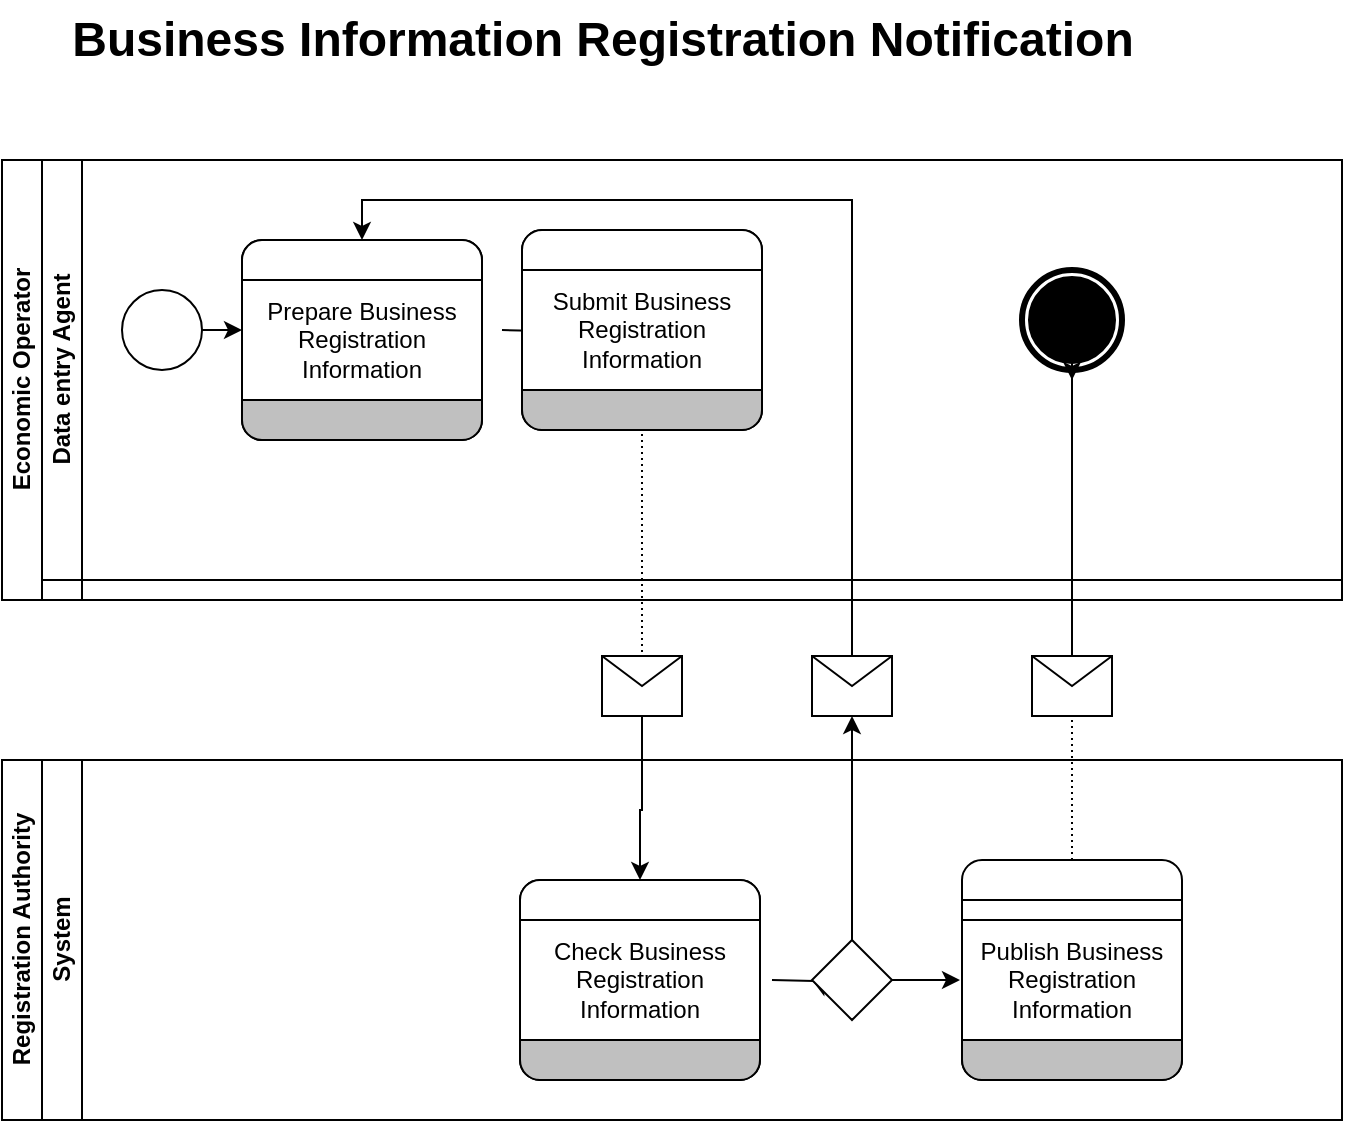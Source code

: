 <mxfile version="14.8.0" type="github">
  <diagram id="prtHgNgQTEPvFCAcTncT" name="Page-1">
    <mxGraphModel dx="1422" dy="1963" grid="1" gridSize="10" guides="1" tooltips="1" connect="1" arrows="1" fold="1" page="1" pageScale="1" pageWidth="827" pageHeight="1169" math="0" shadow="0">
      <root>
        <mxCell id="0" />
        <mxCell id="1" parent="0" />
        <mxCell id="dNxyNK7c78bLwvsdeMH5-19" value="Economic Operator" style="swimlane;html=1;childLayout=stackLayout;resizeParent=1;resizeParentMax=0;horizontal=0;startSize=20;horizontalStack=0;" parent="1" vertex="1">
          <mxGeometry x="120" y="60" width="670" height="220" as="geometry" />
        </mxCell>
        <mxCell id="dNxyNK7c78bLwvsdeMH5-20" value="Data entry Agent&lt;br&gt;" style="swimlane;html=1;startSize=20;horizontal=0;" parent="dNxyNK7c78bLwvsdeMH5-19" vertex="1">
          <mxGeometry x="20" width="650" height="220" as="geometry" />
        </mxCell>
        <mxCell id="yNIdSLd-yYrXgGybyY_E-29" value="" style="shape=mxgraph.bpmn.task;part=1;taskMarker=abstract;rectStyle=rounded;isLoopSub=0;topLeftStyle=square;topRightStyle=square;whiteSpace=wrap;" vertex="1" parent="dNxyNK7c78bLwvsdeMH5-20">
          <mxGeometry x="240" y="90" width="120" height="20" as="geometry" />
        </mxCell>
        <mxCell id="yNIdSLd-yYrXgGybyY_E-65" value="" style="points=[[0.145,0.145,0],[0.5,0,0],[0.855,0.145,0],[1,0.5,0],[0.855,0.855,0],[0.5,1,0],[0.145,0.855,0],[0,0.5,0]];shape=mxgraph.bpmn.event;html=1;verticalLabelPosition=bottom;labelBackgroundColor=#ffffff;verticalAlign=top;align=center;perimeter=ellipsePerimeter;outlineConnect=0;aspect=fixed;outline=end;symbol=terminate;" vertex="1" parent="dNxyNK7c78bLwvsdeMH5-20">
          <mxGeometry x="490" y="55" width="50" height="50" as="geometry" />
        </mxCell>
        <mxCell id="yNIdSLd-yYrXgGybyY_E-73" value="" style="rounded=1;whiteSpace=wrap;html=1;container=1;collapsible=0;absoluteArcSize=1;arcSize=20;childLayout=stackLayout;horizontal=1;horizontalStack=0;resizeParent=1;resizeParentMax=0;resizeLast=0;" vertex="1" parent="dNxyNK7c78bLwvsdeMH5-20">
          <mxGeometry x="100" y="40" width="120" height="100" as="geometry" />
        </mxCell>
        <mxCell id="yNIdSLd-yYrXgGybyY_E-74" value="" style="whiteSpace=wrap;connectable=0;html=1;shape=mxgraph.basic.rect;size=10;rectStyle=rounded;bottomRightStyle=square;bottomLeftStyle=square;part=1;" vertex="1" parent="yNIdSLd-yYrXgGybyY_E-73">
          <mxGeometry width="120" height="20" as="geometry" />
        </mxCell>
        <mxCell id="yNIdSLd-yYrXgGybyY_E-75" value="Prepare Business Registration Information" style="shape=mxgraph.bpmn.task;part=1;taskMarker=abstract;connectable=0;whiteSpace=wrap;" vertex="1" parent="yNIdSLd-yYrXgGybyY_E-73">
          <mxGeometry y="20" width="120" height="60" as="geometry" />
        </mxCell>
        <mxCell id="yNIdSLd-yYrXgGybyY_E-76" value="" style="whiteSpace=wrap;connectable=0;html=1;shape=mxgraph.basic.rect;size=10;rectStyle=rounded;topRightStyle=square;topLeftStyle=square;fillColor=#C0C0C0;part=1;" vertex="1" parent="yNIdSLd-yYrXgGybyY_E-73">
          <mxGeometry y="80" width="120" height="20" as="geometry" />
        </mxCell>
        <mxCell id="yNIdSLd-yYrXgGybyY_E-9" value="Registration Authority" style="swimlane;html=1;childLayout=stackLayout;resizeParent=1;resizeParentMax=0;horizontal=0;startSize=20;horizontalStack=0;" vertex="1" parent="1">
          <mxGeometry x="120" y="360" width="670" height="180" as="geometry" />
        </mxCell>
        <mxCell id="yNIdSLd-yYrXgGybyY_E-21" value="System" style="swimlane;html=1;startSize=20;horizontal=0;" vertex="1" parent="yNIdSLd-yYrXgGybyY_E-9">
          <mxGeometry x="20" width="650" height="180" as="geometry" />
        </mxCell>
        <mxCell id="yNIdSLd-yYrXgGybyY_E-22" value="" style="edgeStyle=orthogonalEdgeStyle;rounded=0;orthogonalLoop=1;jettySize=auto;html=1;endArrow=classic;endFill=1;" edge="1" parent="yNIdSLd-yYrXgGybyY_E-21" target="yNIdSLd-yYrXgGybyY_E-24">
          <mxGeometry relative="1" as="geometry">
            <mxPoint x="365" y="110" as="sourcePoint" />
          </mxGeometry>
        </mxCell>
        <mxCell id="yNIdSLd-yYrXgGybyY_E-24" value="" style="rhombus;whiteSpace=wrap;html=1;fontFamily=Helvetica;fontSize=12;fontColor=#000000;align=center;" vertex="1" parent="yNIdSLd-yYrXgGybyY_E-21">
          <mxGeometry x="385" y="90" width="40" height="40" as="geometry" />
        </mxCell>
        <mxCell id="yNIdSLd-yYrXgGybyY_E-38" value="" style="rounded=1;whiteSpace=wrap;html=1;container=1;collapsible=0;absoluteArcSize=1;arcSize=20;childLayout=stackLayout;horizontal=1;horizontalStack=0;resizeParent=1;resizeParentMax=0;resizeLast=0;" vertex="1" parent="yNIdSLd-yYrXgGybyY_E-21">
          <mxGeometry x="239" y="60" width="120" height="100" as="geometry" />
        </mxCell>
        <mxCell id="yNIdSLd-yYrXgGybyY_E-39" value="" style="whiteSpace=wrap;connectable=0;html=1;shape=mxgraph.basic.rect;size=10;rectStyle=rounded;bottomRightStyle=square;bottomLeftStyle=square;part=1;" vertex="1" parent="yNIdSLd-yYrXgGybyY_E-38">
          <mxGeometry width="120" height="20" as="geometry" />
        </mxCell>
        <mxCell id="yNIdSLd-yYrXgGybyY_E-40" value="Check Business Registration Information" style="shape=mxgraph.bpmn.task;part=1;taskMarker=abstract;connectable=0;whiteSpace=wrap;" vertex="1" parent="yNIdSLd-yYrXgGybyY_E-38">
          <mxGeometry y="20" width="120" height="60" as="geometry" />
        </mxCell>
        <mxCell id="yNIdSLd-yYrXgGybyY_E-41" value="" style="whiteSpace=wrap;connectable=0;html=1;shape=mxgraph.basic.rect;size=10;rectStyle=rounded;topRightStyle=square;topLeftStyle=square;fillColor=#C0C0C0;part=1;" vertex="1" parent="yNIdSLd-yYrXgGybyY_E-38">
          <mxGeometry y="80" width="120" height="20" as="geometry" />
        </mxCell>
        <mxCell id="yNIdSLd-yYrXgGybyY_E-43" value="" style="rounded=1;whiteSpace=wrap;html=1;container=1;collapsible=0;absoluteArcSize=1;arcSize=20;childLayout=stackLayout;horizontal=1;horizontalStack=0;resizeParent=1;resizeParentMax=0;resizeLast=0;" vertex="1" parent="yNIdSLd-yYrXgGybyY_E-21">
          <mxGeometry x="460" y="60" width="110" height="100" as="geometry" />
        </mxCell>
        <mxCell id="yNIdSLd-yYrXgGybyY_E-44" value="" style="whiteSpace=wrap;connectable=0;html=1;shape=mxgraph.basic.rect;size=10;rectStyle=rounded;bottomRightStyle=square;bottomLeftStyle=square;part=1;" vertex="1" parent="yNIdSLd-yYrXgGybyY_E-43">
          <mxGeometry width="110" height="20" as="geometry" />
        </mxCell>
        <mxCell id="yNIdSLd-yYrXgGybyY_E-45" value="Publish Business Registration Information" style="shape=mxgraph.bpmn.task;part=1;taskMarker=abstract;connectable=0;whiteSpace=wrap;" vertex="1" parent="yNIdSLd-yYrXgGybyY_E-43">
          <mxGeometry y="20" width="110" height="60" as="geometry" />
        </mxCell>
        <mxCell id="yNIdSLd-yYrXgGybyY_E-46" value="" style="whiteSpace=wrap;connectable=0;html=1;shape=mxgraph.basic.rect;size=10;rectStyle=rounded;topRightStyle=square;topLeftStyle=square;fillColor=#C0C0C0;part=1;" vertex="1" parent="yNIdSLd-yYrXgGybyY_E-43">
          <mxGeometry y="80" width="110" height="20" as="geometry" />
        </mxCell>
        <mxCell id="yNIdSLd-yYrXgGybyY_E-12" style="edgeStyle=orthogonalEdgeStyle;rounded=0;orthogonalLoop=1;jettySize=auto;html=1;endArrow=classic;endFill=1;exitX=1;exitY=0.5;exitDx=0;exitDy=0;" edge="1" parent="yNIdSLd-yYrXgGybyY_E-21" source="yNIdSLd-yYrXgGybyY_E-24">
          <mxGeometry relative="1" as="geometry">
            <mxPoint x="459" y="110" as="targetPoint" />
            <Array as="points">
              <mxPoint x="430" y="110" />
              <mxPoint x="430" y="110" />
            </Array>
          </mxGeometry>
        </mxCell>
        <mxCell id="yNIdSLd-yYrXgGybyY_E-37" style="edgeStyle=orthogonalEdgeStyle;rounded=0;orthogonalLoop=1;jettySize=auto;html=1;entryX=0.5;entryY=0;entryDx=0;entryDy=0;" edge="1" parent="1" source="yNIdSLd-yYrXgGybyY_E-30" target="yNIdSLd-yYrXgGybyY_E-38">
          <mxGeometry relative="1" as="geometry">
            <mxPoint x="430" y="420" as="targetPoint" />
            <Array as="points">
              <mxPoint x="440" y="385" />
              <mxPoint x="439" y="385" />
            </Array>
          </mxGeometry>
        </mxCell>
        <object label="" id="yNIdSLd-yYrXgGybyY_E-30">
          <mxCell style="shape=message;" vertex="1" parent="1">
            <mxGeometry x="420" y="308" width="40" height="30" as="geometry" />
          </mxCell>
        </object>
        <mxCell id="yNIdSLd-yYrXgGybyY_E-31" value="" style="edgeStyle=orthogonalEdgeStyle;html=1;elbow=horizontal;endArrow=none;labelBackgroundColor=none;endSize=12;endFill=0;dashed=1;dashPattern=1 2;exitX=0.5;exitY=1;rounded=0;" edge="1" source="yNIdSLd-yYrXgGybyY_E-29" target="yNIdSLd-yYrXgGybyY_E-30" parent="1">
          <mxGeometry relative="1" as="geometry" />
        </mxCell>
        <mxCell id="yNIdSLd-yYrXgGybyY_E-50" value="" style="shape=mxgraph.bpmn.task;part=1;taskMarker=abstract;rectStyle=rounded;bottomRightStyle=square;bottomLeftStyle=square;whiteSpace=wrap;" vertex="1" parent="1">
          <mxGeometry x="600" y="410" width="110" height="20" as="geometry" />
        </mxCell>
        <mxCell id="yNIdSLd-yYrXgGybyY_E-51" value="" style="shape=message;" vertex="1" parent="1">
          <mxGeometry x="635" y="308" width="40" height="30" as="geometry" />
        </mxCell>
        <mxCell id="yNIdSLd-yYrXgGybyY_E-52" value="" style="edgeStyle=orthogonalEdgeStyle;html=1;elbow=horizontal;endArrow=none;labelBackgroundColor=none;endSize=12;endFill=0;dashed=1;dashPattern=1 2;exitX=0.5;exitY=0;rounded=0;" edge="1" source="yNIdSLd-yYrXgGybyY_E-50" target="yNIdSLd-yYrXgGybyY_E-51" parent="1">
          <mxGeometry relative="1" as="geometry" />
        </mxCell>
        <mxCell id="dNxyNK7c78bLwvsdeMH5-31" style="edgeStyle=orthogonalEdgeStyle;rounded=0;orthogonalLoop=1;jettySize=auto;html=1;endArrow=classic;endFill=1;exitX=0.5;exitY=0;exitDx=0;exitDy=0;" parent="1" source="yNIdSLd-yYrXgGybyY_E-51" edge="1">
          <mxGeometry relative="1" as="geometry">
            <mxPoint x="630" y="410" as="sourcePoint" />
            <mxPoint x="655" y="170" as="targetPoint" />
            <Array as="points">
              <mxPoint x="655" y="160" />
            </Array>
          </mxGeometry>
        </mxCell>
        <mxCell id="yNIdSLd-yYrXgGybyY_E-53" value="Data entry Agent&lt;br&gt;" style="swimlane;html=1;startSize=20;horizontal=0;" vertex="1" parent="1">
          <mxGeometry x="140" y="60" width="650" height="210" as="geometry" />
        </mxCell>
        <mxCell id="yNIdSLd-yYrXgGybyY_E-54" value="" style="edgeStyle=orthogonalEdgeStyle;rounded=0;orthogonalLoop=1;jettySize=auto;html=1;" edge="1" parent="yNIdSLd-yYrXgGybyY_E-53" source="yNIdSLd-yYrXgGybyY_E-55">
          <mxGeometry relative="1" as="geometry">
            <mxPoint x="100" y="85" as="targetPoint" />
          </mxGeometry>
        </mxCell>
        <mxCell id="yNIdSLd-yYrXgGybyY_E-55" value="" style="ellipse;whiteSpace=wrap;html=1;" vertex="1" parent="yNIdSLd-yYrXgGybyY_E-53">
          <mxGeometry x="40" y="65" width="40" height="40" as="geometry" />
        </mxCell>
        <mxCell id="yNIdSLd-yYrXgGybyY_E-56" style="edgeStyle=orthogonalEdgeStyle;rounded=0;orthogonalLoop=1;jettySize=auto;html=1;" edge="1" parent="yNIdSLd-yYrXgGybyY_E-53" target="yNIdSLd-yYrXgGybyY_E-61">
          <mxGeometry relative="1" as="geometry">
            <mxPoint x="230" y="85" as="sourcePoint" />
          </mxGeometry>
        </mxCell>
        <mxCell id="yNIdSLd-yYrXgGybyY_E-61" value="" style="rounded=1;whiteSpace=wrap;html=1;container=1;collapsible=0;absoluteArcSize=1;arcSize=20;childLayout=stackLayout;horizontal=1;horizontalStack=0;resizeParent=1;resizeParentMax=0;resizeLast=0;" vertex="1" parent="yNIdSLd-yYrXgGybyY_E-53">
          <mxGeometry x="240" y="35" width="120" height="100" as="geometry" />
        </mxCell>
        <mxCell id="yNIdSLd-yYrXgGybyY_E-62" value="" style="whiteSpace=wrap;connectable=0;html=1;shape=mxgraph.basic.rect;size=10;rectStyle=rounded;bottomRightStyle=square;bottomLeftStyle=square;part=1;" vertex="1" parent="yNIdSLd-yYrXgGybyY_E-61">
          <mxGeometry width="120" height="20" as="geometry" />
        </mxCell>
        <mxCell id="yNIdSLd-yYrXgGybyY_E-63" value="Submit Business Registration Information" style="shape=mxgraph.bpmn.task;part=1;taskMarker=abstract;connectable=0;whiteSpace=wrap;" vertex="1" parent="yNIdSLd-yYrXgGybyY_E-61">
          <mxGeometry y="20" width="120" height="60" as="geometry" />
        </mxCell>
        <mxCell id="yNIdSLd-yYrXgGybyY_E-64" value="" style="whiteSpace=wrap;connectable=0;html=1;shape=mxgraph.basic.rect;size=10;rectStyle=rounded;topRightStyle=square;topLeftStyle=square;fillColor=#C0C0C0;part=1;" vertex="1" parent="yNIdSLd-yYrXgGybyY_E-61">
          <mxGeometry y="80" width="120" height="20" as="geometry" />
        </mxCell>
        <mxCell id="yNIdSLd-yYrXgGybyY_E-72" style="edgeStyle=orthogonalEdgeStyle;rounded=0;orthogonalLoop=1;jettySize=auto;html=1;exitX=0.5;exitY=0;exitDx=0;exitDy=0;" edge="1" parent="1">
          <mxGeometry relative="1" as="geometry">
            <mxPoint x="545" y="313" as="sourcePoint" />
            <mxPoint x="300" y="100" as="targetPoint" />
            <Array as="points">
              <mxPoint x="545" y="80" />
              <mxPoint x="300" y="80" />
            </Array>
          </mxGeometry>
        </mxCell>
        <mxCell id="yNIdSLd-yYrXgGybyY_E-70" value="" style="shape=message;" vertex="1" parent="1">
          <mxGeometry x="525" y="308" width="40" height="30" as="geometry" />
        </mxCell>
        <mxCell id="yNIdSLd-yYrXgGybyY_E-71" style="edgeStyle=orthogonalEdgeStyle;rounded=0;orthogonalLoop=1;jettySize=auto;html=1;entryX=0.5;entryY=1;entryDx=0;entryDy=0;" edge="1" parent="1" source="yNIdSLd-yYrXgGybyY_E-24" target="yNIdSLd-yYrXgGybyY_E-70">
          <mxGeometry relative="1" as="geometry" />
        </mxCell>
        <mxCell id="yNIdSLd-yYrXgGybyY_E-78" value="Business Information Registration Notification" style="text;strokeColor=none;fillColor=none;html=1;fontSize=24;fontStyle=1;verticalAlign=middle;align=center;" vertex="1" parent="1">
          <mxGeometry x="370" y="-20" width="100" height="40" as="geometry" />
        </mxCell>
      </root>
    </mxGraphModel>
  </diagram>
</mxfile>
